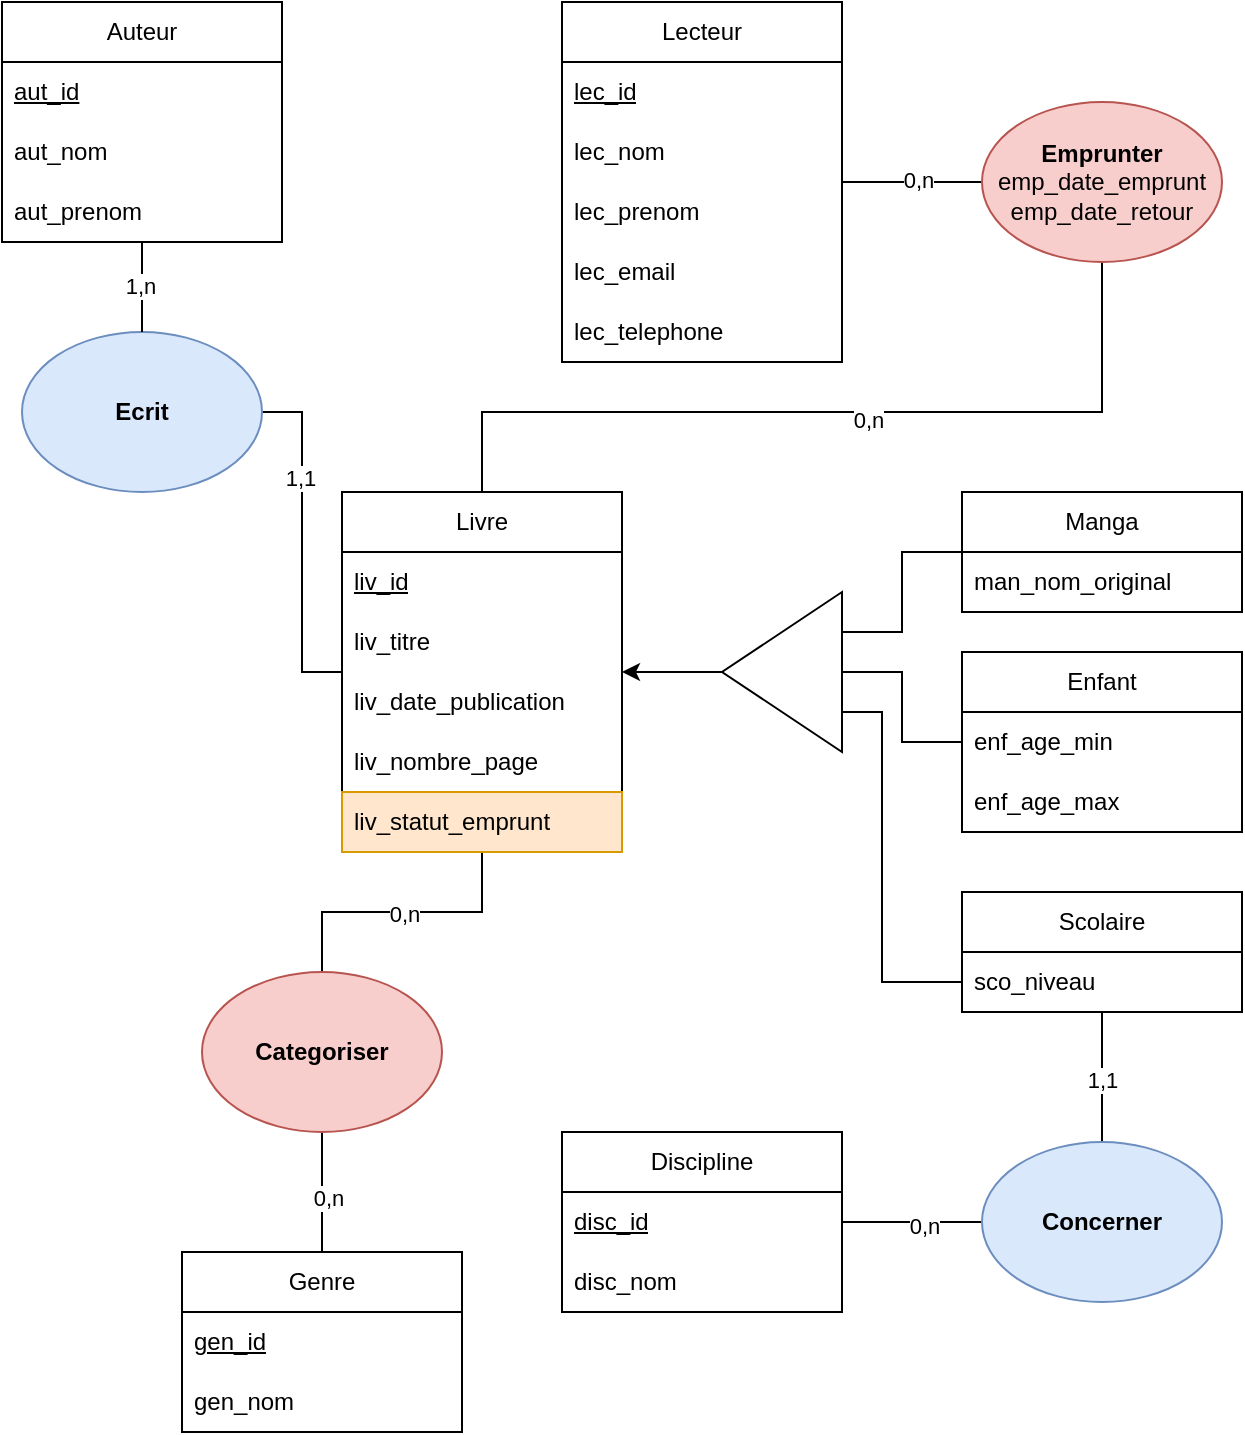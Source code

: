 <mxfile version="26.2.14">
  <diagram name="Page-1" id="SU8MQX9MgaYYQ62KWGTO">
    <mxGraphModel dx="784" dy="1102" grid="1" gridSize="10" guides="1" tooltips="1" connect="1" arrows="1" fold="1" page="1" pageScale="1" pageWidth="827" pageHeight="1169" math="0" shadow="0">
      <root>
        <mxCell id="0" />
        <mxCell id="1" parent="0" />
        <mxCell id="MYwpJ_8mCyebKYmCJFmg-36" style="edgeStyle=orthogonalEdgeStyle;rounded=0;orthogonalLoop=1;jettySize=auto;html=1;entryX=0.5;entryY=1;entryDx=0;entryDy=0;endArrow=none;startFill=0;exitX=0.5;exitY=0;exitDx=0;exitDy=0;" edge="1" parent="1" source="MYwpJ_8mCyebKYmCJFmg-1" target="MYwpJ_8mCyebKYmCJFmg-32">
          <mxGeometry relative="1" as="geometry">
            <Array as="points">
              <mxPoint x="280" y="520" />
              <mxPoint x="590" y="520" />
            </Array>
          </mxGeometry>
        </mxCell>
        <mxCell id="MYwpJ_8mCyebKYmCJFmg-49" value="0,n" style="edgeLabel;html=1;align=center;verticalAlign=middle;resizable=0;points=[];" vertex="1" connectable="0" parent="MYwpJ_8mCyebKYmCJFmg-36">
          <mxGeometry x="0.093" y="-4" relative="1" as="geometry">
            <mxPoint as="offset" />
          </mxGeometry>
        </mxCell>
        <mxCell id="MYwpJ_8mCyebKYmCJFmg-39" style="edgeStyle=orthogonalEdgeStyle;rounded=0;orthogonalLoop=1;jettySize=auto;html=1;entryX=0.5;entryY=0;entryDx=0;entryDy=0;endArrow=none;startFill=0;" edge="1" parent="1" source="MYwpJ_8mCyebKYmCJFmg-1" target="MYwpJ_8mCyebKYmCJFmg-15">
          <mxGeometry relative="1" as="geometry" />
        </mxCell>
        <mxCell id="MYwpJ_8mCyebKYmCJFmg-41" value="0,n" style="edgeLabel;html=1;align=center;verticalAlign=middle;resizable=0;points=[];" vertex="1" connectable="0" parent="MYwpJ_8mCyebKYmCJFmg-39">
          <mxGeometry x="-0.015" y="1" relative="1" as="geometry">
            <mxPoint as="offset" />
          </mxGeometry>
        </mxCell>
        <mxCell id="MYwpJ_8mCyebKYmCJFmg-45" style="edgeStyle=orthogonalEdgeStyle;rounded=0;orthogonalLoop=1;jettySize=auto;html=1;entryX=1;entryY=0.5;entryDx=0;entryDy=0;endArrow=none;startFill=0;" edge="1" parent="1" source="MYwpJ_8mCyebKYmCJFmg-1" target="MYwpJ_8mCyebKYmCJFmg-43">
          <mxGeometry relative="1" as="geometry" />
        </mxCell>
        <mxCell id="MYwpJ_8mCyebKYmCJFmg-47" value="1,1" style="edgeLabel;html=1;align=center;verticalAlign=middle;resizable=0;points=[];" vertex="1" connectable="0" parent="MYwpJ_8mCyebKYmCJFmg-45">
          <mxGeometry x="0.376" y="1" relative="1" as="geometry">
            <mxPoint as="offset" />
          </mxGeometry>
        </mxCell>
        <mxCell id="MYwpJ_8mCyebKYmCJFmg-51" style="edgeStyle=orthogonalEdgeStyle;rounded=0;orthogonalLoop=1;jettySize=auto;html=1;endArrow=classic;startFill=0;endFill=1;exitX=1;exitY=0.5;exitDx=0;exitDy=0;" edge="1" parent="1" source="MYwpJ_8mCyebKYmCJFmg-50" target="MYwpJ_8mCyebKYmCJFmg-1">
          <mxGeometry relative="1" as="geometry" />
        </mxCell>
        <mxCell id="MYwpJ_8mCyebKYmCJFmg-1" value="Livre" style="swimlane;fontStyle=0;childLayout=stackLayout;horizontal=1;startSize=30;horizontalStack=0;resizeParent=1;resizeParentMax=0;resizeLast=0;collapsible=1;marginBottom=0;whiteSpace=wrap;html=1;" vertex="1" parent="1">
          <mxGeometry x="210" y="560" width="140" height="180" as="geometry" />
        </mxCell>
        <mxCell id="MYwpJ_8mCyebKYmCJFmg-2" value="&lt;u&gt;liv_id&lt;/u&gt;" style="text;strokeColor=none;fillColor=none;align=left;verticalAlign=middle;spacingLeft=4;spacingRight=4;overflow=hidden;points=[[0,0.5],[1,0.5]];portConstraint=eastwest;rotatable=0;whiteSpace=wrap;html=1;" vertex="1" parent="MYwpJ_8mCyebKYmCJFmg-1">
          <mxGeometry y="30" width="140" height="30" as="geometry" />
        </mxCell>
        <mxCell id="MYwpJ_8mCyebKYmCJFmg-3" value="liv_titre" style="text;strokeColor=none;fillColor=none;align=left;verticalAlign=middle;spacingLeft=4;spacingRight=4;overflow=hidden;points=[[0,0.5],[1,0.5]];portConstraint=eastwest;rotatable=0;whiteSpace=wrap;html=1;" vertex="1" parent="MYwpJ_8mCyebKYmCJFmg-1">
          <mxGeometry y="60" width="140" height="30" as="geometry" />
        </mxCell>
        <mxCell id="MYwpJ_8mCyebKYmCJFmg-4" value="liv_date_publication" style="text;strokeColor=none;fillColor=none;align=left;verticalAlign=middle;spacingLeft=4;spacingRight=4;overflow=hidden;points=[[0,0.5],[1,0.5]];portConstraint=eastwest;rotatable=0;whiteSpace=wrap;html=1;" vertex="1" parent="MYwpJ_8mCyebKYmCJFmg-1">
          <mxGeometry y="90" width="140" height="30" as="geometry" />
        </mxCell>
        <mxCell id="MYwpJ_8mCyebKYmCJFmg-5" value="liv_nombre_page" style="text;strokeColor=none;fillColor=none;align=left;verticalAlign=middle;spacingLeft=4;spacingRight=4;overflow=hidden;points=[[0,0.5],[1,0.5]];portConstraint=eastwest;rotatable=0;whiteSpace=wrap;html=1;" vertex="1" parent="MYwpJ_8mCyebKYmCJFmg-1">
          <mxGeometry y="120" width="140" height="30" as="geometry" />
        </mxCell>
        <mxCell id="MYwpJ_8mCyebKYmCJFmg-37" value="liv_statut_emprunt" style="text;strokeColor=#d79b00;fillColor=#ffe6cc;align=left;verticalAlign=middle;spacingLeft=4;spacingRight=4;overflow=hidden;points=[[0,0.5],[1,0.5]];portConstraint=eastwest;rotatable=0;whiteSpace=wrap;html=1;" vertex="1" parent="MYwpJ_8mCyebKYmCJFmg-1">
          <mxGeometry y="150" width="140" height="30" as="geometry" />
        </mxCell>
        <mxCell id="MYwpJ_8mCyebKYmCJFmg-35" style="edgeStyle=orthogonalEdgeStyle;rounded=0;orthogonalLoop=1;jettySize=auto;html=1;entryX=0;entryY=0.5;entryDx=0;entryDy=0;endArrow=none;startFill=0;" edge="1" parent="1" source="MYwpJ_8mCyebKYmCJFmg-7" target="MYwpJ_8mCyebKYmCJFmg-32">
          <mxGeometry relative="1" as="geometry" />
        </mxCell>
        <mxCell id="MYwpJ_8mCyebKYmCJFmg-48" value="0,n" style="edgeLabel;html=1;align=center;verticalAlign=middle;resizable=0;points=[];" vertex="1" connectable="0" parent="MYwpJ_8mCyebKYmCJFmg-35">
          <mxGeometry x="0.08" y="1" relative="1" as="geometry">
            <mxPoint as="offset" />
          </mxGeometry>
        </mxCell>
        <mxCell id="MYwpJ_8mCyebKYmCJFmg-7" value="Lecteur" style="swimlane;fontStyle=0;childLayout=stackLayout;horizontal=1;startSize=30;horizontalStack=0;resizeParent=1;resizeParentMax=0;resizeLast=0;collapsible=1;marginBottom=0;whiteSpace=wrap;html=1;" vertex="1" parent="1">
          <mxGeometry x="320" y="315" width="140" height="180" as="geometry" />
        </mxCell>
        <mxCell id="MYwpJ_8mCyebKYmCJFmg-77" value="&lt;u&gt;lec_id&lt;/u&gt;" style="text;strokeColor=none;fillColor=none;align=left;verticalAlign=middle;spacingLeft=4;spacingRight=4;overflow=hidden;points=[[0,0.5],[1,0.5]];portConstraint=eastwest;rotatable=0;whiteSpace=wrap;html=1;" vertex="1" parent="MYwpJ_8mCyebKYmCJFmg-7">
          <mxGeometry y="30" width="140" height="30" as="geometry" />
        </mxCell>
        <mxCell id="MYwpJ_8mCyebKYmCJFmg-18" value="lec_nom" style="text;strokeColor=none;fillColor=none;align=left;verticalAlign=middle;spacingLeft=4;spacingRight=4;overflow=hidden;points=[[0,0.5],[1,0.5]];portConstraint=eastwest;rotatable=0;whiteSpace=wrap;html=1;" vertex="1" parent="MYwpJ_8mCyebKYmCJFmg-7">
          <mxGeometry y="60" width="140" height="30" as="geometry" />
        </mxCell>
        <mxCell id="MYwpJ_8mCyebKYmCJFmg-19" value="lec_prenom" style="text;strokeColor=none;fillColor=none;align=left;verticalAlign=middle;spacingLeft=4;spacingRight=4;overflow=hidden;points=[[0,0.5],[1,0.5]];portConstraint=eastwest;rotatable=0;whiteSpace=wrap;html=1;" vertex="1" parent="MYwpJ_8mCyebKYmCJFmg-7">
          <mxGeometry y="90" width="140" height="30" as="geometry" />
        </mxCell>
        <mxCell id="MYwpJ_8mCyebKYmCJFmg-8" value="lec_email" style="text;strokeColor=none;fillColor=none;align=left;verticalAlign=middle;spacingLeft=4;spacingRight=4;overflow=hidden;points=[[0,0.5],[1,0.5]];portConstraint=eastwest;rotatable=0;whiteSpace=wrap;html=1;" vertex="1" parent="MYwpJ_8mCyebKYmCJFmg-7">
          <mxGeometry y="120" width="140" height="30" as="geometry" />
        </mxCell>
        <mxCell id="MYwpJ_8mCyebKYmCJFmg-9" value="lec_telephone" style="text;strokeColor=none;fillColor=none;align=left;verticalAlign=middle;spacingLeft=4;spacingRight=4;overflow=hidden;points=[[0,0.5],[1,0.5]];portConstraint=eastwest;rotatable=0;whiteSpace=wrap;html=1;" vertex="1" parent="MYwpJ_8mCyebKYmCJFmg-7">
          <mxGeometry y="150" width="140" height="30" as="geometry" />
        </mxCell>
        <mxCell id="MYwpJ_8mCyebKYmCJFmg-40" style="edgeStyle=orthogonalEdgeStyle;rounded=0;orthogonalLoop=1;jettySize=auto;html=1;entryX=0.5;entryY=1;entryDx=0;entryDy=0;endArrow=none;startFill=0;" edge="1" parent="1" source="MYwpJ_8mCyebKYmCJFmg-11" target="MYwpJ_8mCyebKYmCJFmg-15">
          <mxGeometry relative="1" as="geometry" />
        </mxCell>
        <mxCell id="MYwpJ_8mCyebKYmCJFmg-42" value="0,n" style="edgeLabel;html=1;align=center;verticalAlign=middle;resizable=0;points=[];" vertex="1" connectable="0" parent="MYwpJ_8mCyebKYmCJFmg-40">
          <mxGeometry x="-0.08" y="-3" relative="1" as="geometry">
            <mxPoint as="offset" />
          </mxGeometry>
        </mxCell>
        <mxCell id="MYwpJ_8mCyebKYmCJFmg-11" value="Genre" style="swimlane;fontStyle=0;childLayout=stackLayout;horizontal=1;startSize=30;horizontalStack=0;resizeParent=1;resizeParentMax=0;resizeLast=0;collapsible=1;marginBottom=0;whiteSpace=wrap;html=1;" vertex="1" parent="1">
          <mxGeometry x="130" y="940" width="140" height="90" as="geometry" />
        </mxCell>
        <mxCell id="MYwpJ_8mCyebKYmCJFmg-12" value="&lt;u&gt;gen_id&lt;/u&gt;" style="text;strokeColor=none;fillColor=none;align=left;verticalAlign=middle;spacingLeft=4;spacingRight=4;overflow=hidden;points=[[0,0.5],[1,0.5]];portConstraint=eastwest;rotatable=0;whiteSpace=wrap;html=1;" vertex="1" parent="MYwpJ_8mCyebKYmCJFmg-11">
          <mxGeometry y="30" width="140" height="30" as="geometry" />
        </mxCell>
        <mxCell id="MYwpJ_8mCyebKYmCJFmg-13" value="gen_nom" style="text;strokeColor=none;fillColor=none;align=left;verticalAlign=middle;spacingLeft=4;spacingRight=4;overflow=hidden;points=[[0,0.5],[1,0.5]];portConstraint=eastwest;rotatable=0;whiteSpace=wrap;html=1;" vertex="1" parent="MYwpJ_8mCyebKYmCJFmg-11">
          <mxGeometry y="60" width="140" height="30" as="geometry" />
        </mxCell>
        <mxCell id="MYwpJ_8mCyebKYmCJFmg-15" value="&lt;b&gt;Categoriser&lt;/b&gt;" style="ellipse;whiteSpace=wrap;html=1;fillColor=#f8cecc;strokeColor=#b85450;" vertex="1" parent="1">
          <mxGeometry x="140" y="800" width="120" height="80" as="geometry" />
        </mxCell>
        <mxCell id="MYwpJ_8mCyebKYmCJFmg-32" value="&lt;b&gt;Emprunter&lt;/b&gt;&lt;div&gt;emp_date_emprunt&lt;/div&gt;&lt;div&gt;emp_date_retour&lt;/div&gt;" style="ellipse;whiteSpace=wrap;html=1;fillColor=#f8cecc;strokeColor=#b85450;" vertex="1" parent="1">
          <mxGeometry x="530" y="365" width="120" height="80" as="geometry" />
        </mxCell>
        <mxCell id="MYwpJ_8mCyebKYmCJFmg-43" value="&lt;b&gt;Ecrit&lt;/b&gt;" style="ellipse;whiteSpace=wrap;html=1;fillColor=#dae8fc;strokeColor=#6c8ebf;" vertex="1" parent="1">
          <mxGeometry x="50" y="480" width="120" height="80" as="geometry" />
        </mxCell>
        <mxCell id="MYwpJ_8mCyebKYmCJFmg-50" value="" style="triangle;whiteSpace=wrap;html=1;rotation=-180;" vertex="1" parent="1">
          <mxGeometry x="400" y="610" width="60" height="80" as="geometry" />
        </mxCell>
        <mxCell id="MYwpJ_8mCyebKYmCJFmg-64" style="edgeStyle=orthogonalEdgeStyle;rounded=0;orthogonalLoop=1;jettySize=auto;html=1;entryX=0;entryY=0.75;entryDx=0;entryDy=0;endArrow=none;startFill=0;" edge="1" parent="1" source="MYwpJ_8mCyebKYmCJFmg-52" target="MYwpJ_8mCyebKYmCJFmg-50">
          <mxGeometry relative="1" as="geometry" />
        </mxCell>
        <mxCell id="MYwpJ_8mCyebKYmCJFmg-52" value="Manga" style="swimlane;fontStyle=0;childLayout=stackLayout;horizontal=1;startSize=30;horizontalStack=0;resizeParent=1;resizeParentMax=0;resizeLast=0;collapsible=1;marginBottom=0;whiteSpace=wrap;html=1;" vertex="1" parent="1">
          <mxGeometry x="520" y="560" width="140" height="60" as="geometry" />
        </mxCell>
        <mxCell id="MYwpJ_8mCyebKYmCJFmg-53" value="man_nom_original" style="text;strokeColor=none;fillColor=none;align=left;verticalAlign=middle;spacingLeft=4;spacingRight=4;overflow=hidden;points=[[0,0.5],[1,0.5]];portConstraint=eastwest;rotatable=0;whiteSpace=wrap;html=1;" vertex="1" parent="MYwpJ_8mCyebKYmCJFmg-52">
          <mxGeometry y="30" width="140" height="30" as="geometry" />
        </mxCell>
        <mxCell id="MYwpJ_8mCyebKYmCJFmg-90" style="edgeStyle=orthogonalEdgeStyle;rounded=0;orthogonalLoop=1;jettySize=auto;html=1;entryX=0;entryY=0.25;entryDx=0;entryDy=0;endArrow=none;startFill=0;" edge="1" parent="1" source="MYwpJ_8mCyebKYmCJFmg-56" target="MYwpJ_8mCyebKYmCJFmg-50">
          <mxGeometry relative="1" as="geometry">
            <Array as="points">
              <mxPoint x="480" y="805" />
              <mxPoint x="480" y="670" />
            </Array>
          </mxGeometry>
        </mxCell>
        <mxCell id="MYwpJ_8mCyebKYmCJFmg-96" style="edgeStyle=orthogonalEdgeStyle;rounded=0;orthogonalLoop=1;jettySize=auto;html=1;entryX=0.5;entryY=0;entryDx=0;entryDy=0;endArrow=none;startFill=0;" edge="1" parent="1" source="MYwpJ_8mCyebKYmCJFmg-56" target="MYwpJ_8mCyebKYmCJFmg-95">
          <mxGeometry relative="1" as="geometry" />
        </mxCell>
        <mxCell id="MYwpJ_8mCyebKYmCJFmg-98" value="1,1" style="edgeLabel;html=1;align=center;verticalAlign=middle;resizable=0;points=[];" vertex="1" connectable="0" parent="MYwpJ_8mCyebKYmCJFmg-96">
          <mxGeometry x="0.032" relative="1" as="geometry">
            <mxPoint as="offset" />
          </mxGeometry>
        </mxCell>
        <mxCell id="MYwpJ_8mCyebKYmCJFmg-56" value="Scolaire" style="swimlane;fontStyle=0;childLayout=stackLayout;horizontal=1;startSize=30;horizontalStack=0;resizeParent=1;resizeParentMax=0;resizeLast=0;collapsible=1;marginBottom=0;whiteSpace=wrap;html=1;" vertex="1" parent="1">
          <mxGeometry x="520" y="760" width="140" height="60" as="geometry" />
        </mxCell>
        <mxCell id="MYwpJ_8mCyebKYmCJFmg-58" value="sco_niveau" style="text;strokeColor=none;fillColor=none;align=left;verticalAlign=middle;spacingLeft=4;spacingRight=4;overflow=hidden;points=[[0,0.5],[1,0.5]];portConstraint=eastwest;rotatable=0;whiteSpace=wrap;html=1;" vertex="1" parent="MYwpJ_8mCyebKYmCJFmg-56">
          <mxGeometry y="30" width="140" height="30" as="geometry" />
        </mxCell>
        <mxCell id="MYwpJ_8mCyebKYmCJFmg-83" style="edgeStyle=orthogonalEdgeStyle;rounded=0;orthogonalLoop=1;jettySize=auto;html=1;entryX=0.5;entryY=0;entryDx=0;entryDy=0;endArrow=none;startFill=0;" edge="1" parent="1" source="MYwpJ_8mCyebKYmCJFmg-79" target="MYwpJ_8mCyebKYmCJFmg-43">
          <mxGeometry relative="1" as="geometry" />
        </mxCell>
        <mxCell id="MYwpJ_8mCyebKYmCJFmg-84" value="1,n" style="edgeLabel;html=1;align=center;verticalAlign=middle;resizable=0;points=[];" vertex="1" connectable="0" parent="MYwpJ_8mCyebKYmCJFmg-83">
          <mxGeometry x="-0.025" y="-1" relative="1" as="geometry">
            <mxPoint as="offset" />
          </mxGeometry>
        </mxCell>
        <mxCell id="MYwpJ_8mCyebKYmCJFmg-79" value="Auteur" style="swimlane;fontStyle=0;childLayout=stackLayout;horizontal=1;startSize=30;horizontalStack=0;resizeParent=1;resizeParentMax=0;resizeLast=0;collapsible=1;marginBottom=0;whiteSpace=wrap;html=1;" vertex="1" parent="1">
          <mxGeometry x="40" y="315" width="140" height="120" as="geometry" />
        </mxCell>
        <mxCell id="MYwpJ_8mCyebKYmCJFmg-80" value="&lt;u&gt;aut_id&lt;/u&gt;" style="text;strokeColor=none;fillColor=none;align=left;verticalAlign=middle;spacingLeft=4;spacingRight=4;overflow=hidden;points=[[0,0.5],[1,0.5]];portConstraint=eastwest;rotatable=0;whiteSpace=wrap;html=1;" vertex="1" parent="MYwpJ_8mCyebKYmCJFmg-79">
          <mxGeometry y="30" width="140" height="30" as="geometry" />
        </mxCell>
        <mxCell id="MYwpJ_8mCyebKYmCJFmg-81" value="aut_nom" style="text;strokeColor=none;fillColor=none;align=left;verticalAlign=middle;spacingLeft=4;spacingRight=4;overflow=hidden;points=[[0,0.5],[1,0.5]];portConstraint=eastwest;rotatable=0;whiteSpace=wrap;html=1;" vertex="1" parent="MYwpJ_8mCyebKYmCJFmg-79">
          <mxGeometry y="60" width="140" height="30" as="geometry" />
        </mxCell>
        <mxCell id="MYwpJ_8mCyebKYmCJFmg-82" value="aut_prenom" style="text;strokeColor=none;fillColor=none;align=left;verticalAlign=middle;spacingLeft=4;spacingRight=4;overflow=hidden;points=[[0,0.5],[1,0.5]];portConstraint=eastwest;rotatable=0;whiteSpace=wrap;html=1;" vertex="1" parent="MYwpJ_8mCyebKYmCJFmg-79">
          <mxGeometry y="90" width="140" height="30" as="geometry" />
        </mxCell>
        <mxCell id="MYwpJ_8mCyebKYmCJFmg-85" value="Enfant" style="swimlane;fontStyle=0;childLayout=stackLayout;horizontal=1;startSize=30;horizontalStack=0;resizeParent=1;resizeParentMax=0;resizeLast=0;collapsible=1;marginBottom=0;whiteSpace=wrap;html=1;" vertex="1" parent="1">
          <mxGeometry x="520" y="640" width="140" height="90" as="geometry" />
        </mxCell>
        <mxCell id="MYwpJ_8mCyebKYmCJFmg-86" value="enf_age_min" style="text;strokeColor=none;fillColor=none;align=left;verticalAlign=middle;spacingLeft=4;spacingRight=4;overflow=hidden;points=[[0,0.5],[1,0.5]];portConstraint=eastwest;rotatable=0;whiteSpace=wrap;html=1;" vertex="1" parent="MYwpJ_8mCyebKYmCJFmg-85">
          <mxGeometry y="30" width="140" height="30" as="geometry" />
        </mxCell>
        <mxCell id="MYwpJ_8mCyebKYmCJFmg-87" value="enf_age_max" style="text;strokeColor=none;fillColor=none;align=left;verticalAlign=middle;spacingLeft=4;spacingRight=4;overflow=hidden;points=[[0,0.5],[1,0.5]];portConstraint=eastwest;rotatable=0;whiteSpace=wrap;html=1;" vertex="1" parent="MYwpJ_8mCyebKYmCJFmg-85">
          <mxGeometry y="60" width="140" height="30" as="geometry" />
        </mxCell>
        <mxCell id="MYwpJ_8mCyebKYmCJFmg-89" style="edgeStyle=orthogonalEdgeStyle;rounded=0;orthogonalLoop=1;jettySize=auto;html=1;entryX=0;entryY=0.5;entryDx=0;entryDy=0;endArrow=none;startFill=0;" edge="1" parent="1" source="MYwpJ_8mCyebKYmCJFmg-86" target="MYwpJ_8mCyebKYmCJFmg-50">
          <mxGeometry relative="1" as="geometry" />
        </mxCell>
        <mxCell id="MYwpJ_8mCyebKYmCJFmg-97" style="edgeStyle=orthogonalEdgeStyle;rounded=0;orthogonalLoop=1;jettySize=auto;html=1;entryX=0;entryY=0.5;entryDx=0;entryDy=0;endArrow=none;startFill=0;" edge="1" parent="1" source="MYwpJ_8mCyebKYmCJFmg-91" target="MYwpJ_8mCyebKYmCJFmg-95">
          <mxGeometry relative="1" as="geometry" />
        </mxCell>
        <mxCell id="MYwpJ_8mCyebKYmCJFmg-99" value="0,n" style="edgeLabel;html=1;align=center;verticalAlign=middle;resizable=0;points=[];" vertex="1" connectable="0" parent="MYwpJ_8mCyebKYmCJFmg-97">
          <mxGeometry x="0.171" y="-2" relative="1" as="geometry">
            <mxPoint as="offset" />
          </mxGeometry>
        </mxCell>
        <mxCell id="MYwpJ_8mCyebKYmCJFmg-91" value="Discipline" style="swimlane;fontStyle=0;childLayout=stackLayout;horizontal=1;startSize=30;horizontalStack=0;resizeParent=1;resizeParentMax=0;resizeLast=0;collapsible=1;marginBottom=0;whiteSpace=wrap;html=1;" vertex="1" parent="1">
          <mxGeometry x="320" y="880" width="140" height="90" as="geometry" />
        </mxCell>
        <mxCell id="MYwpJ_8mCyebKYmCJFmg-92" value="&lt;u&gt;disc_id&lt;/u&gt;" style="text;strokeColor=none;fillColor=none;align=left;verticalAlign=middle;spacingLeft=4;spacingRight=4;overflow=hidden;points=[[0,0.5],[1,0.5]];portConstraint=eastwest;rotatable=0;whiteSpace=wrap;html=1;" vertex="1" parent="MYwpJ_8mCyebKYmCJFmg-91">
          <mxGeometry y="30" width="140" height="30" as="geometry" />
        </mxCell>
        <mxCell id="MYwpJ_8mCyebKYmCJFmg-93" value="disc_nom" style="text;strokeColor=none;fillColor=none;align=left;verticalAlign=middle;spacingLeft=4;spacingRight=4;overflow=hidden;points=[[0,0.5],[1,0.5]];portConstraint=eastwest;rotatable=0;whiteSpace=wrap;html=1;" vertex="1" parent="MYwpJ_8mCyebKYmCJFmg-91">
          <mxGeometry y="60" width="140" height="30" as="geometry" />
        </mxCell>
        <mxCell id="MYwpJ_8mCyebKYmCJFmg-95" value="&lt;b&gt;Concerner&lt;/b&gt;" style="ellipse;whiteSpace=wrap;html=1;fillColor=#dae8fc;strokeColor=#6c8ebf;" vertex="1" parent="1">
          <mxGeometry x="530" y="885" width="120" height="80" as="geometry" />
        </mxCell>
      </root>
    </mxGraphModel>
  </diagram>
</mxfile>
